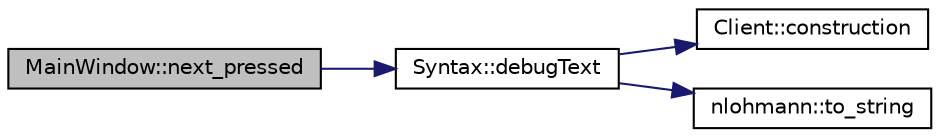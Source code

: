 digraph "MainWindow::next_pressed"
{
 // LATEX_PDF_SIZE
  edge [fontname="Helvetica",fontsize="10",labelfontname="Helvetica",labelfontsize="10"];
  node [fontname="Helvetica",fontsize="10",shape=record];
  rankdir="LR";
  Node1 [label="MainWindow::next_pressed",height=0.2,width=0.4,color="black", fillcolor="grey75", style="filled", fontcolor="black",tooltip=" "];
  Node1 -> Node2 [color="midnightblue",fontsize="10",style="solid",fontname="Helvetica"];
  Node2 [label="Syntax::debugText",height=0.2,width=0.4,color="black", fillcolor="white", style="filled",URL="$classSyntax.html#a537f8b6e711c89ddb1336821536f7546",tooltip=" "];
  Node2 -> Node3 [color="midnightblue",fontsize="10",style="solid",fontname="Helvetica"];
  Node3 [label="Client::construction",height=0.2,width=0.4,color="black", fillcolor="white", style="filled",URL="$classClient.html#a3f05cb35be05fe8d27443a49069b810f",tooltip=" "];
  Node2 -> Node4 [color="midnightblue",fontsize="10",style="solid",fontname="Helvetica"];
  Node4 [label="nlohmann::to_string",height=0.2,width=0.4,color="black", fillcolor="white", style="filled",URL="$namespacenlohmann.html#a6ce645a0b8717757e096a5b5773b7a16",tooltip="user-defined to_string function for JSON values"];
}
